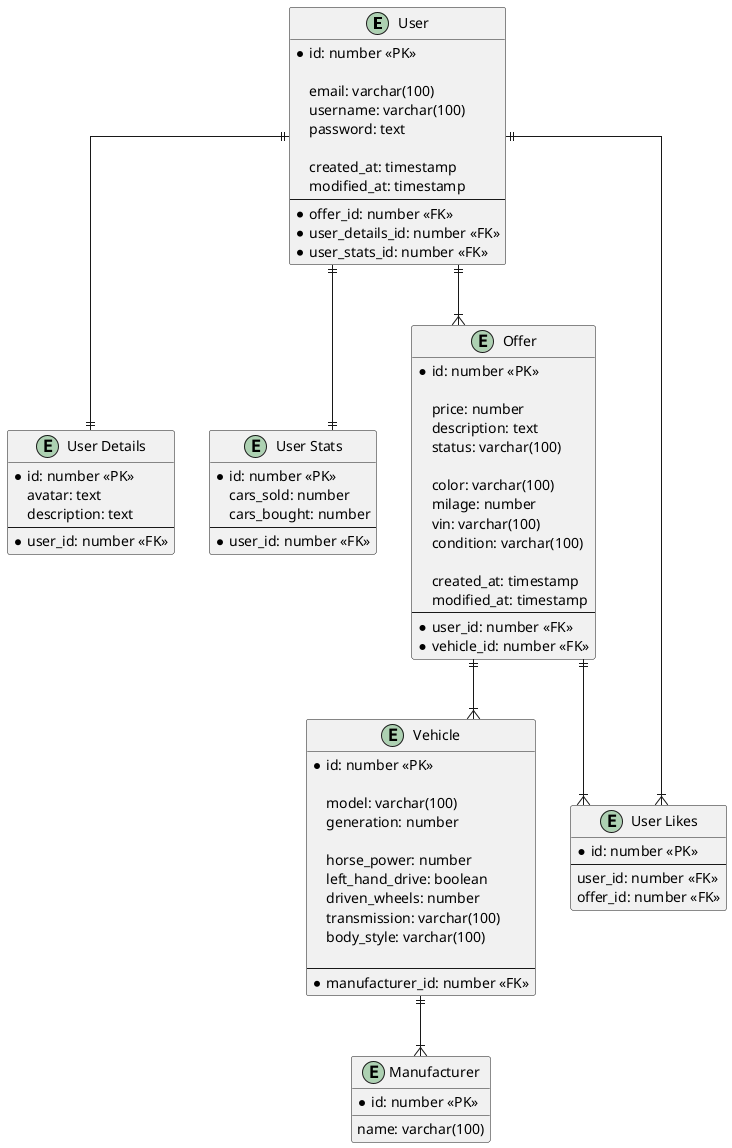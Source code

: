@startuml

' hide the spot
' hide circle

' avoid problems with angled crows feet
skinparam linetype ortho

entity "User" as user {
    *id: number <<PK>>

    email: varchar(100)
    username: varchar(100)
    password: text

    created_at: timestamp
    modified_at: timestamp
    ---
    *offer_id: number <<FK>>
    *user_details_id: number <<FK>>
    *user_stats_id: number <<FK>>
}

entity "User Details" as user_profile {
    *id: number <<PK>>
    avatar: text
    description: text
    ---
    *user_id: number <<FK>>
}

entity "User Stats" as user_stats {
    *id: number <<PK>>
    cars_sold: number
    cars_bought: number
    ---
    *user_id: number <<FK>>
}

entity "Offer" as offer {
    *id: number <<PK>>

    price: number
    description: text
    status: varchar(100)
    
    color: varchar(100)
    milage: number
    vin: varchar(100)
    condition: varchar(100)

    created_at: timestamp
    modified_at: timestamp
    --
    *user_id: number <<FK>>
    *vehicle_id: number <<FK>>
}

entity "Vehicle" as vehicle {
    *id: number <<PK>>

    model: varchar(100)
    generation: number

    horse_power: number
    left_hand_drive: boolean
    driven_wheels: number
    transmission: varchar(100)
    body_style: varchar(100)

    ---
    *manufacturer_id: number <<FK>>
}

entity "Manufacturer" as manufacturer {
    *id: number <<PK>>
    name: varchar(100)
}

user ||--|{ offer
user ||--|| user_profile
user ||--|| user_stats
offer ||--|{ vehicle
vehicle ||--|{ manufacturer

' Join tables

entity "User Likes" as user_likes {
    *id: number <<PK>>
    ---
    user_id: number <<FK>>
    offer_id: number <<FK>>
}

user ||--|{ user_likes
offer ||--|{ user_likes

@enduml